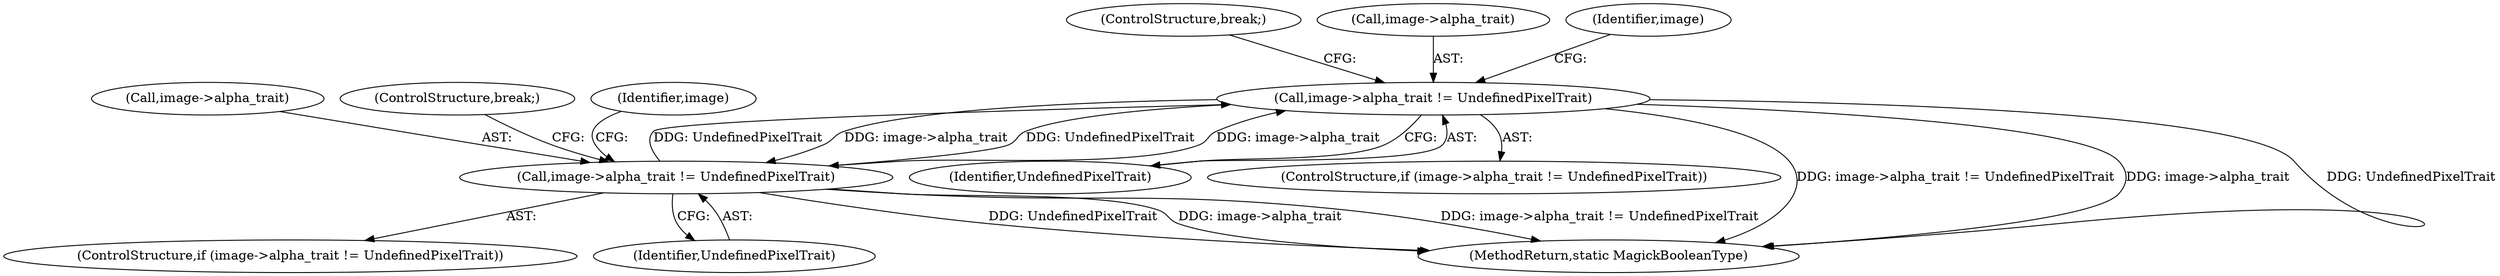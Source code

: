 digraph "0_ImageMagick_280215b9936d145dd5ee91403738ccce1333cab1@pointer" {
"1000369" [label="(Call,image->alpha_trait != UndefinedPixelTrait)"];
"1000394" [label="(Call,image->alpha_trait != UndefinedPixelTrait)"];
"1000369" [label="(Call,image->alpha_trait != UndefinedPixelTrait)"];
"1000369" [label="(Call,image->alpha_trait != UndefinedPixelTrait)"];
"1000373" [label="(Identifier,UndefinedPixelTrait)"];
"1000395" [label="(Call,image->alpha_trait)"];
"1000403" [label="(ControlStructure,break;)"];
"1000378" [label="(ControlStructure,break;)"];
"1000370" [label="(Call,image->alpha_trait)"];
"1000398" [label="(Identifier,UndefinedPixelTrait)"];
"1000368" [label="(ControlStructure,if (image->alpha_trait != UndefinedPixelTrait))"];
"1000400" [label="(Identifier,image)"];
"1000375" [label="(Identifier,image)"];
"1000414" [label="(MethodReturn,static MagickBooleanType)"];
"1000393" [label="(ControlStructure,if (image->alpha_trait != UndefinedPixelTrait))"];
"1000394" [label="(Call,image->alpha_trait != UndefinedPixelTrait)"];
"1000369" -> "1000368"  [label="AST: "];
"1000369" -> "1000373"  [label="CFG: "];
"1000370" -> "1000369"  [label="AST: "];
"1000373" -> "1000369"  [label="AST: "];
"1000375" -> "1000369"  [label="CFG: "];
"1000378" -> "1000369"  [label="CFG: "];
"1000369" -> "1000414"  [label="DDG: image->alpha_trait != UndefinedPixelTrait"];
"1000369" -> "1000414"  [label="DDG: image->alpha_trait"];
"1000369" -> "1000414"  [label="DDG: UndefinedPixelTrait"];
"1000394" -> "1000369"  [label="DDG: image->alpha_trait"];
"1000394" -> "1000369"  [label="DDG: UndefinedPixelTrait"];
"1000369" -> "1000394"  [label="DDG: image->alpha_trait"];
"1000369" -> "1000394"  [label="DDG: UndefinedPixelTrait"];
"1000394" -> "1000393"  [label="AST: "];
"1000394" -> "1000398"  [label="CFG: "];
"1000395" -> "1000394"  [label="AST: "];
"1000398" -> "1000394"  [label="AST: "];
"1000400" -> "1000394"  [label="CFG: "];
"1000403" -> "1000394"  [label="CFG: "];
"1000394" -> "1000414"  [label="DDG: image->alpha_trait != UndefinedPixelTrait"];
"1000394" -> "1000414"  [label="DDG: UndefinedPixelTrait"];
"1000394" -> "1000414"  [label="DDG: image->alpha_trait"];
}
